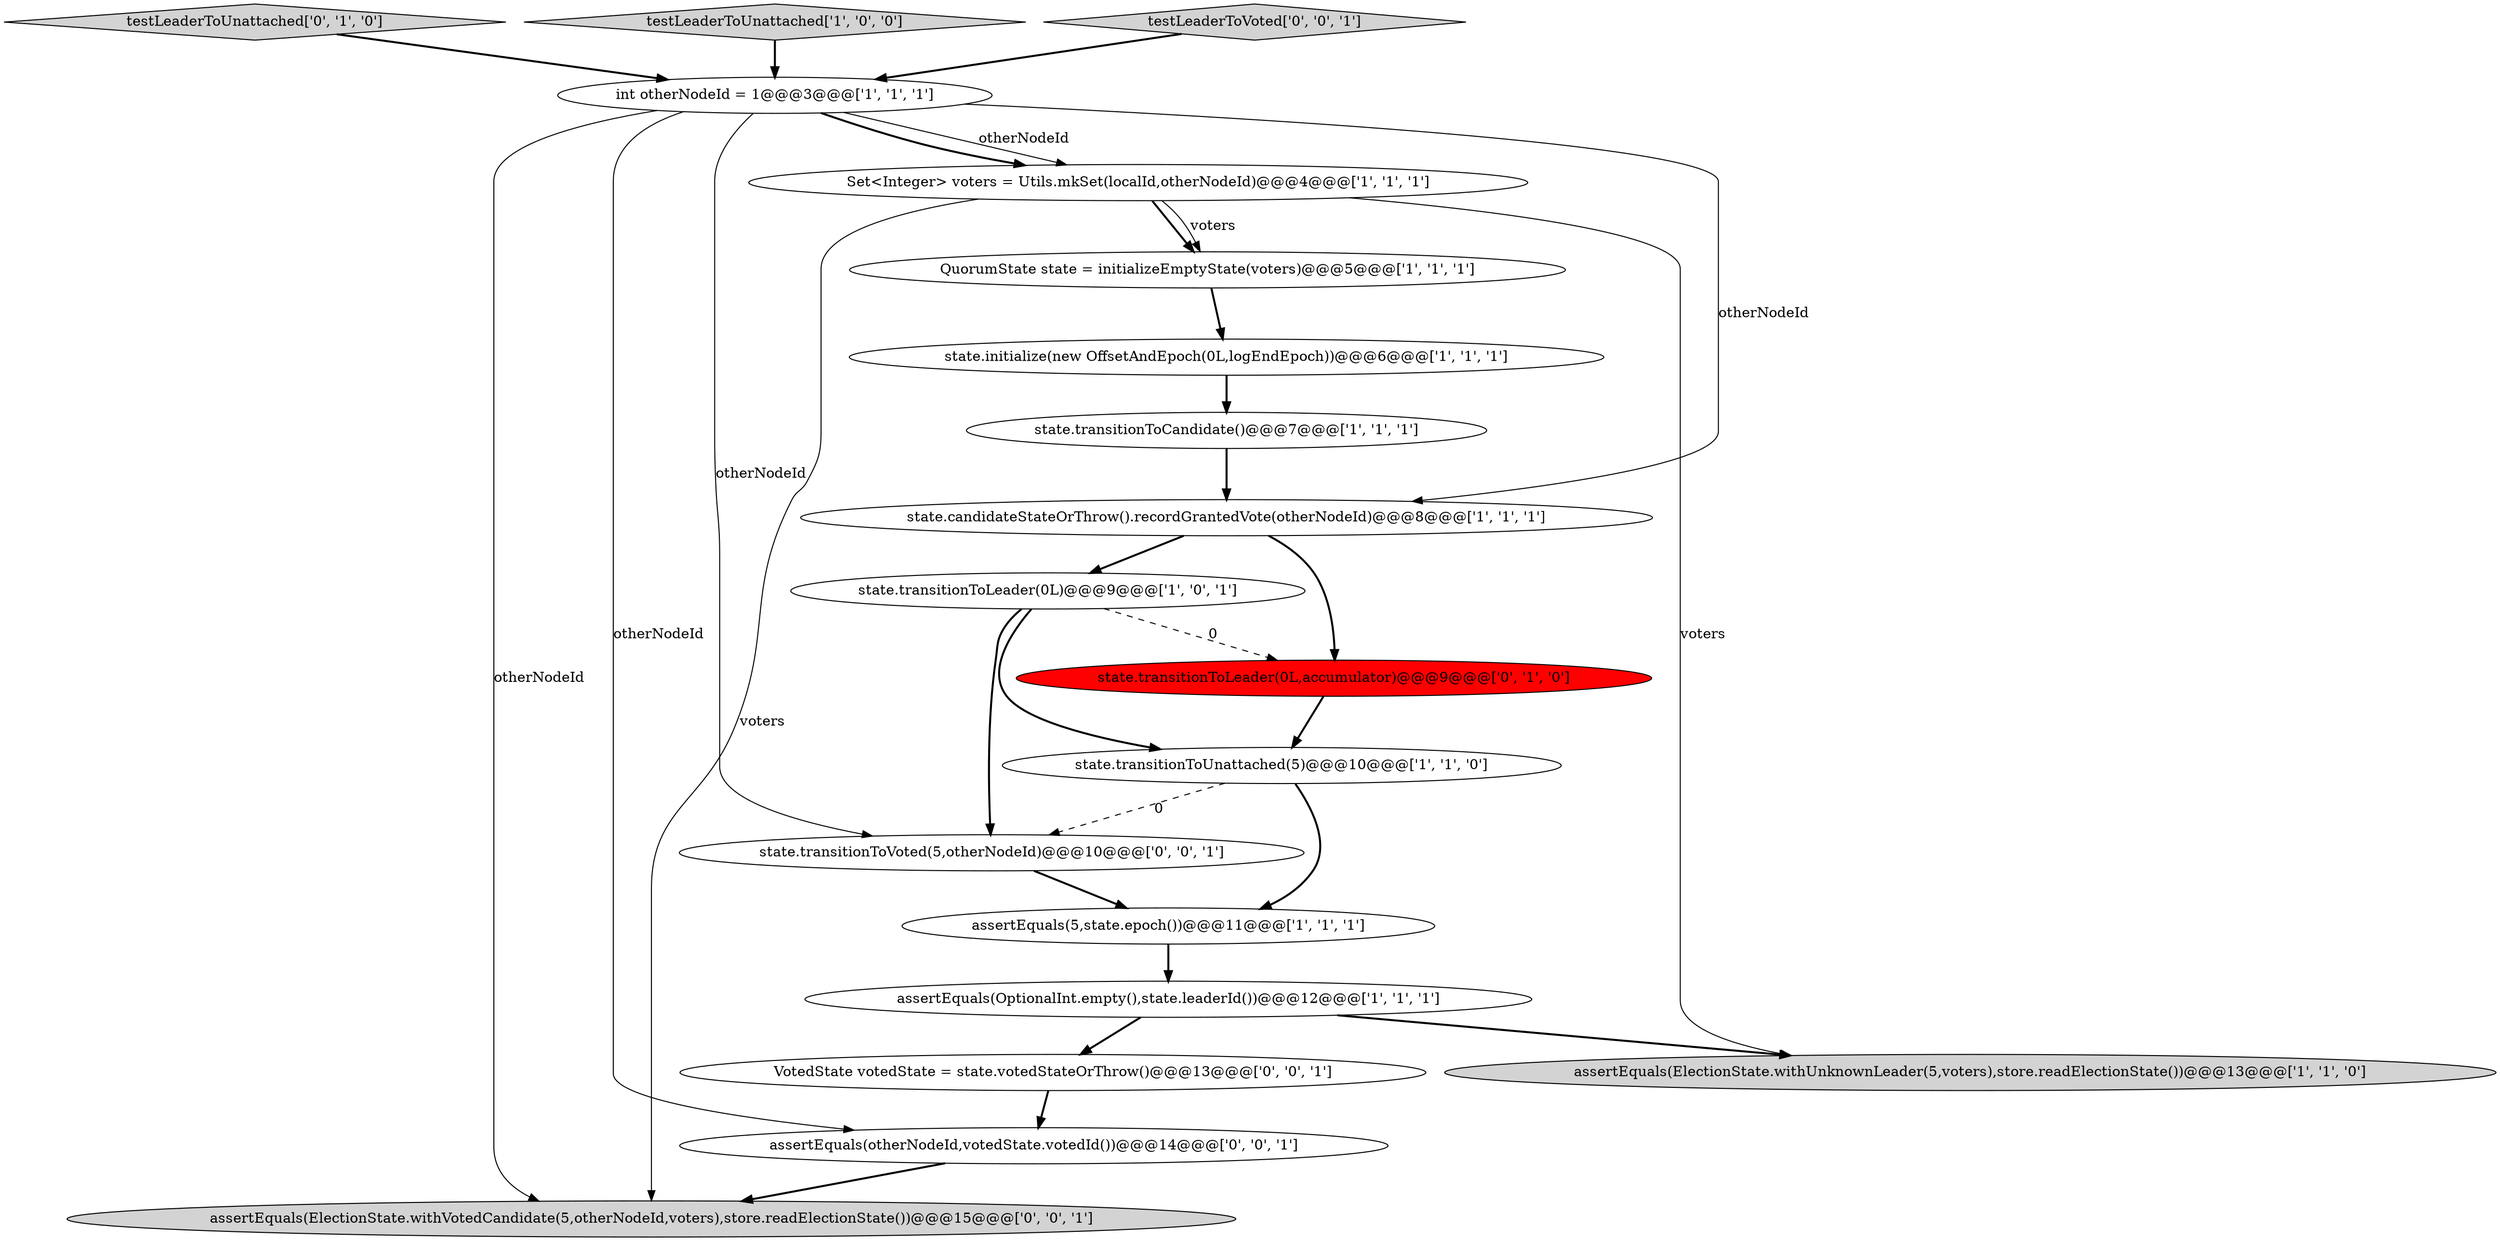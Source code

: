 digraph {
8 [style = filled, label = "state.initialize(new OffsetAndEpoch(0L,logEndEpoch))@@@6@@@['1', '1', '1']", fillcolor = white, shape = ellipse image = "AAA0AAABBB1BBB"];
12 [style = filled, label = "testLeaderToUnattached['0', '1', '0']", fillcolor = lightgray, shape = diamond image = "AAA0AAABBB2BBB"];
10 [style = filled, label = "state.transitionToLeader(0L)@@@9@@@['1', '0', '1']", fillcolor = white, shape = ellipse image = "AAA0AAABBB1BBB"];
16 [style = filled, label = "assertEquals(ElectionState.withVotedCandidate(5,otherNodeId,voters),store.readElectionState())@@@15@@@['0', '0', '1']", fillcolor = lightgray, shape = ellipse image = "AAA0AAABBB3BBB"];
1 [style = filled, label = "state.candidateStateOrThrow().recordGrantedVote(otherNodeId)@@@8@@@['1', '1', '1']", fillcolor = white, shape = ellipse image = "AAA0AAABBB1BBB"];
5 [style = filled, label = "assertEquals(5,state.epoch())@@@11@@@['1', '1', '1']", fillcolor = white, shape = ellipse image = "AAA0AAABBB1BBB"];
2 [style = filled, label = "assertEquals(ElectionState.withUnknownLeader(5,voters),store.readElectionState())@@@13@@@['1', '1', '0']", fillcolor = lightgray, shape = ellipse image = "AAA0AAABBB1BBB"];
9 [style = filled, label = "QuorumState state = initializeEmptyState(voters)@@@5@@@['1', '1', '1']", fillcolor = white, shape = ellipse image = "AAA0AAABBB1BBB"];
11 [style = filled, label = "int otherNodeId = 1@@@3@@@['1', '1', '1']", fillcolor = white, shape = ellipse image = "AAA0AAABBB1BBB"];
18 [style = filled, label = "assertEquals(otherNodeId,votedState.votedId())@@@14@@@['0', '0', '1']", fillcolor = white, shape = ellipse image = "AAA0AAABBB3BBB"];
0 [style = filled, label = "assertEquals(OptionalInt.empty(),state.leaderId())@@@12@@@['1', '1', '1']", fillcolor = white, shape = ellipse image = "AAA0AAABBB1BBB"];
17 [style = filled, label = "VotedState votedState = state.votedStateOrThrow()@@@13@@@['0', '0', '1']", fillcolor = white, shape = ellipse image = "AAA0AAABBB3BBB"];
4 [style = filled, label = "state.transitionToCandidate()@@@7@@@['1', '1', '1']", fillcolor = white, shape = ellipse image = "AAA0AAABBB1BBB"];
15 [style = filled, label = "state.transitionToVoted(5,otherNodeId)@@@10@@@['0', '0', '1']", fillcolor = white, shape = ellipse image = "AAA0AAABBB3BBB"];
13 [style = filled, label = "state.transitionToLeader(0L,accumulator)@@@9@@@['0', '1', '0']", fillcolor = red, shape = ellipse image = "AAA1AAABBB2BBB"];
7 [style = filled, label = "Set<Integer> voters = Utils.mkSet(localId,otherNodeId)@@@4@@@['1', '1', '1']", fillcolor = white, shape = ellipse image = "AAA0AAABBB1BBB"];
6 [style = filled, label = "testLeaderToUnattached['1', '0', '0']", fillcolor = lightgray, shape = diamond image = "AAA0AAABBB1BBB"];
14 [style = filled, label = "testLeaderToVoted['0', '0', '1']", fillcolor = lightgray, shape = diamond image = "AAA0AAABBB3BBB"];
3 [style = filled, label = "state.transitionToUnattached(5)@@@10@@@['1', '1', '0']", fillcolor = white, shape = ellipse image = "AAA0AAABBB1BBB"];
11->18 [style = solid, label="otherNodeId"];
10->15 [style = bold, label=""];
0->17 [style = bold, label=""];
11->7 [style = solid, label="otherNodeId"];
0->2 [style = bold, label=""];
12->11 [style = bold, label=""];
10->3 [style = bold, label=""];
10->13 [style = dashed, label="0"];
9->8 [style = bold, label=""];
1->13 [style = bold, label=""];
15->5 [style = bold, label=""];
7->16 [style = solid, label="voters"];
11->16 [style = solid, label="otherNodeId"];
7->9 [style = bold, label=""];
3->5 [style = bold, label=""];
13->3 [style = bold, label=""];
5->0 [style = bold, label=""];
6->11 [style = bold, label=""];
17->18 [style = bold, label=""];
11->15 [style = solid, label="otherNodeId"];
11->1 [style = solid, label="otherNodeId"];
7->9 [style = solid, label="voters"];
3->15 [style = dashed, label="0"];
4->1 [style = bold, label=""];
8->4 [style = bold, label=""];
7->2 [style = solid, label="voters"];
1->10 [style = bold, label=""];
14->11 [style = bold, label=""];
11->7 [style = bold, label=""];
18->16 [style = bold, label=""];
}
